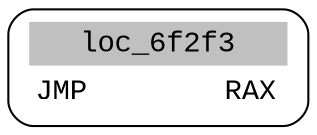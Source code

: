 digraph asm_graph {
1941 [
shape="Mrecord" fontname="Courier New"label =<<table border="0" cellborder="0" cellpadding="3"><tr><td align="center" colspan="2" bgcolor="grey">loc_6f2f3</td></tr><tr><td align="left">JMP        RAX</td></tr></table>> ];
}